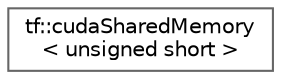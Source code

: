 digraph "类继承关系图"
{
 // LATEX_PDF_SIZE
  bgcolor="transparent";
  edge [fontname=Helvetica,fontsize=10,labelfontname=Helvetica,labelfontsize=10];
  node [fontname=Helvetica,fontsize=10,shape=box,height=0.2,width=0.4];
  rankdir="LR";
  Node0 [id="Node000000",label="tf::cudaSharedMemory\l\< unsigned short \>",height=0.2,width=0.4,color="grey40", fillcolor="white", style="filled",URL="$structtf_1_1cuda_shared_memory_3_01unsigned_01short_01_4.html",tooltip=" "];
}

